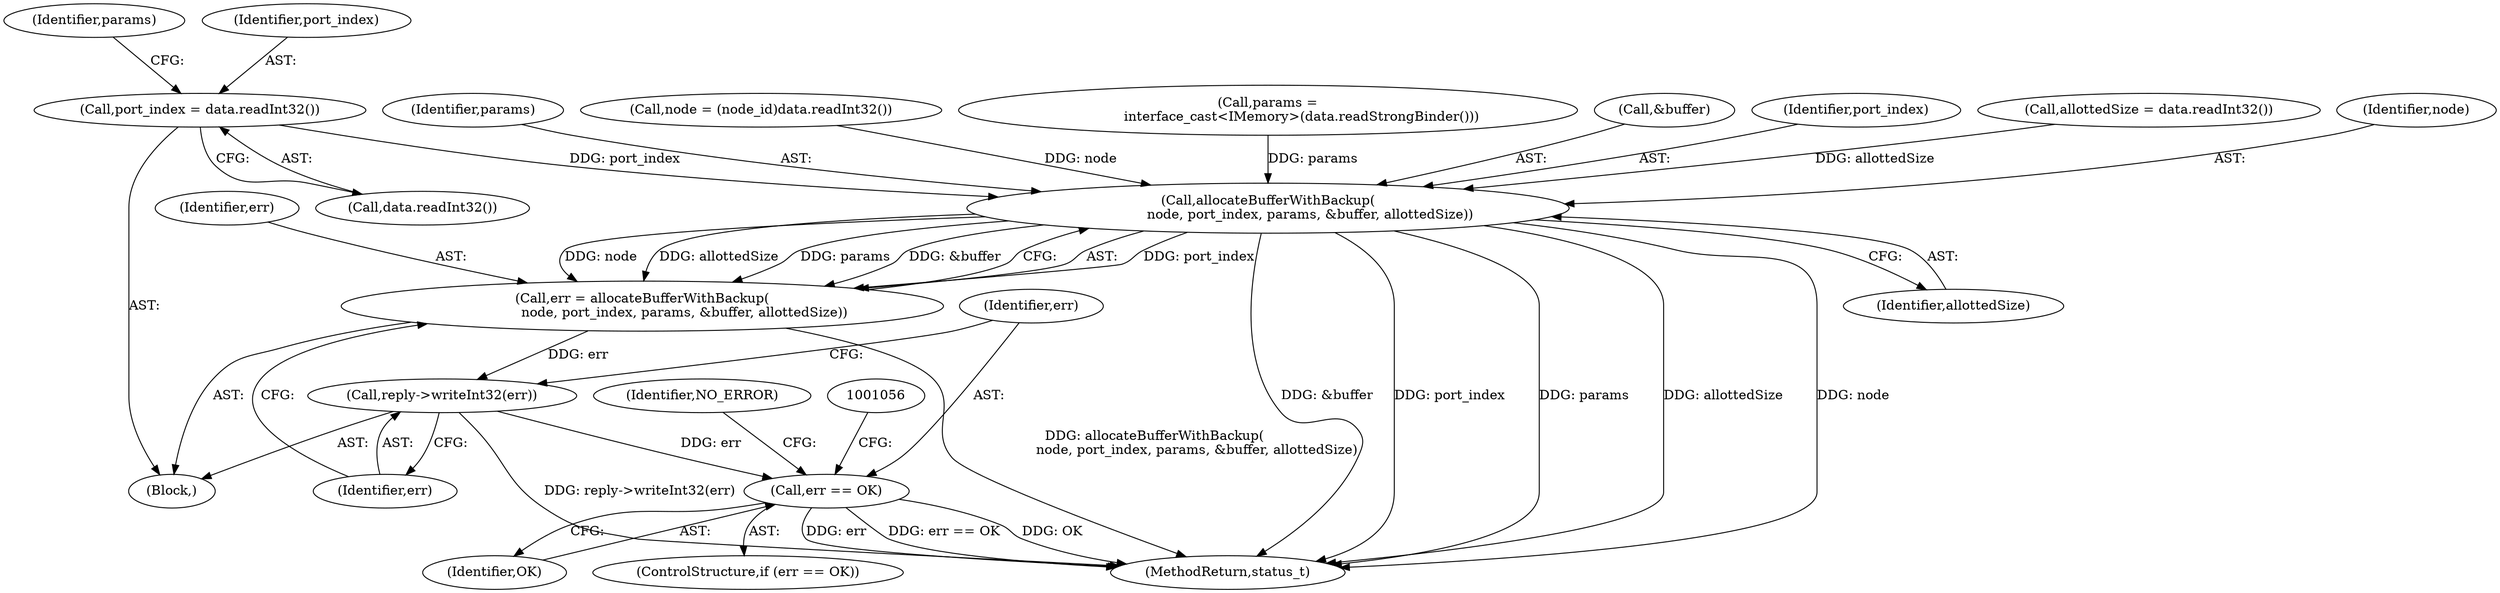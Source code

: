 digraph "0_Android_295c883fe3105b19bcd0f9e07d54c6b589fc5bff@API" {
"1001021" [label="(Call,port_index = data.readInt32())"];
"1001040" [label="(Call,allocateBufferWithBackup(\n                    node, port_index, params, &buffer, allottedSize))"];
"1001038" [label="(Call,err = allocateBufferWithBackup(\n                    node, port_index, params, &buffer, allottedSize))"];
"1001047" [label="(Call,reply->writeInt32(err))"];
"1001050" [label="(Call,err == OK)"];
"1001041" [label="(Identifier,node)"];
"1001043" [label="(Identifier,params)"];
"1001047" [label="(Call,reply->writeInt32(err))"];
"1001214" [label="(MethodReturn,status_t)"];
"1001051" [label="(Identifier,err)"];
"1001009" [label="(Block,)"];
"1001040" [label="(Call,allocateBufferWithBackup(\n                    node, port_index, params, &buffer, allottedSize))"];
"1001049" [label="(ControlStructure,if (err == OK))"];
"1001026" [label="(Identifier,params)"];
"1001015" [label="(Call,node = (node_id)data.readInt32())"];
"1001023" [label="(Call,data.readInt32())"];
"1001048" [label="(Identifier,err)"];
"1001052" [label="(Identifier,OK)"];
"1001022" [label="(Identifier,port_index)"];
"1001039" [label="(Identifier,err)"];
"1001050" [label="(Call,err == OK)"];
"1001021" [label="(Call,port_index = data.readInt32())"];
"1001038" [label="(Call,err = allocateBufferWithBackup(\n                    node, port_index, params, &buffer, allottedSize))"];
"1001046" [label="(Identifier,allottedSize)"];
"1001025" [label="(Call,params =\n                interface_cast<IMemory>(data.readStrongBinder()))"];
"1001044" [label="(Call,&buffer)"];
"1001042" [label="(Identifier,port_index)"];
"1001033" [label="(Call,allottedSize = data.readInt32())"];
"1001059" [label="(Identifier,NO_ERROR)"];
"1001021" -> "1001009"  [label="AST: "];
"1001021" -> "1001023"  [label="CFG: "];
"1001022" -> "1001021"  [label="AST: "];
"1001023" -> "1001021"  [label="AST: "];
"1001026" -> "1001021"  [label="CFG: "];
"1001021" -> "1001040"  [label="DDG: port_index"];
"1001040" -> "1001038"  [label="AST: "];
"1001040" -> "1001046"  [label="CFG: "];
"1001041" -> "1001040"  [label="AST: "];
"1001042" -> "1001040"  [label="AST: "];
"1001043" -> "1001040"  [label="AST: "];
"1001044" -> "1001040"  [label="AST: "];
"1001046" -> "1001040"  [label="AST: "];
"1001038" -> "1001040"  [label="CFG: "];
"1001040" -> "1001214"  [label="DDG: node"];
"1001040" -> "1001214"  [label="DDG: &buffer"];
"1001040" -> "1001214"  [label="DDG: port_index"];
"1001040" -> "1001214"  [label="DDG: params"];
"1001040" -> "1001214"  [label="DDG: allottedSize"];
"1001040" -> "1001038"  [label="DDG: port_index"];
"1001040" -> "1001038"  [label="DDG: node"];
"1001040" -> "1001038"  [label="DDG: allottedSize"];
"1001040" -> "1001038"  [label="DDG: params"];
"1001040" -> "1001038"  [label="DDG: &buffer"];
"1001015" -> "1001040"  [label="DDG: node"];
"1001025" -> "1001040"  [label="DDG: params"];
"1001033" -> "1001040"  [label="DDG: allottedSize"];
"1001038" -> "1001009"  [label="AST: "];
"1001039" -> "1001038"  [label="AST: "];
"1001048" -> "1001038"  [label="CFG: "];
"1001038" -> "1001214"  [label="DDG: allocateBufferWithBackup(\n                    node, port_index, params, &buffer, allottedSize)"];
"1001038" -> "1001047"  [label="DDG: err"];
"1001047" -> "1001009"  [label="AST: "];
"1001047" -> "1001048"  [label="CFG: "];
"1001048" -> "1001047"  [label="AST: "];
"1001051" -> "1001047"  [label="CFG: "];
"1001047" -> "1001214"  [label="DDG: reply->writeInt32(err)"];
"1001047" -> "1001050"  [label="DDG: err"];
"1001050" -> "1001049"  [label="AST: "];
"1001050" -> "1001052"  [label="CFG: "];
"1001051" -> "1001050"  [label="AST: "];
"1001052" -> "1001050"  [label="AST: "];
"1001056" -> "1001050"  [label="CFG: "];
"1001059" -> "1001050"  [label="CFG: "];
"1001050" -> "1001214"  [label="DDG: err"];
"1001050" -> "1001214"  [label="DDG: err == OK"];
"1001050" -> "1001214"  [label="DDG: OK"];
}
